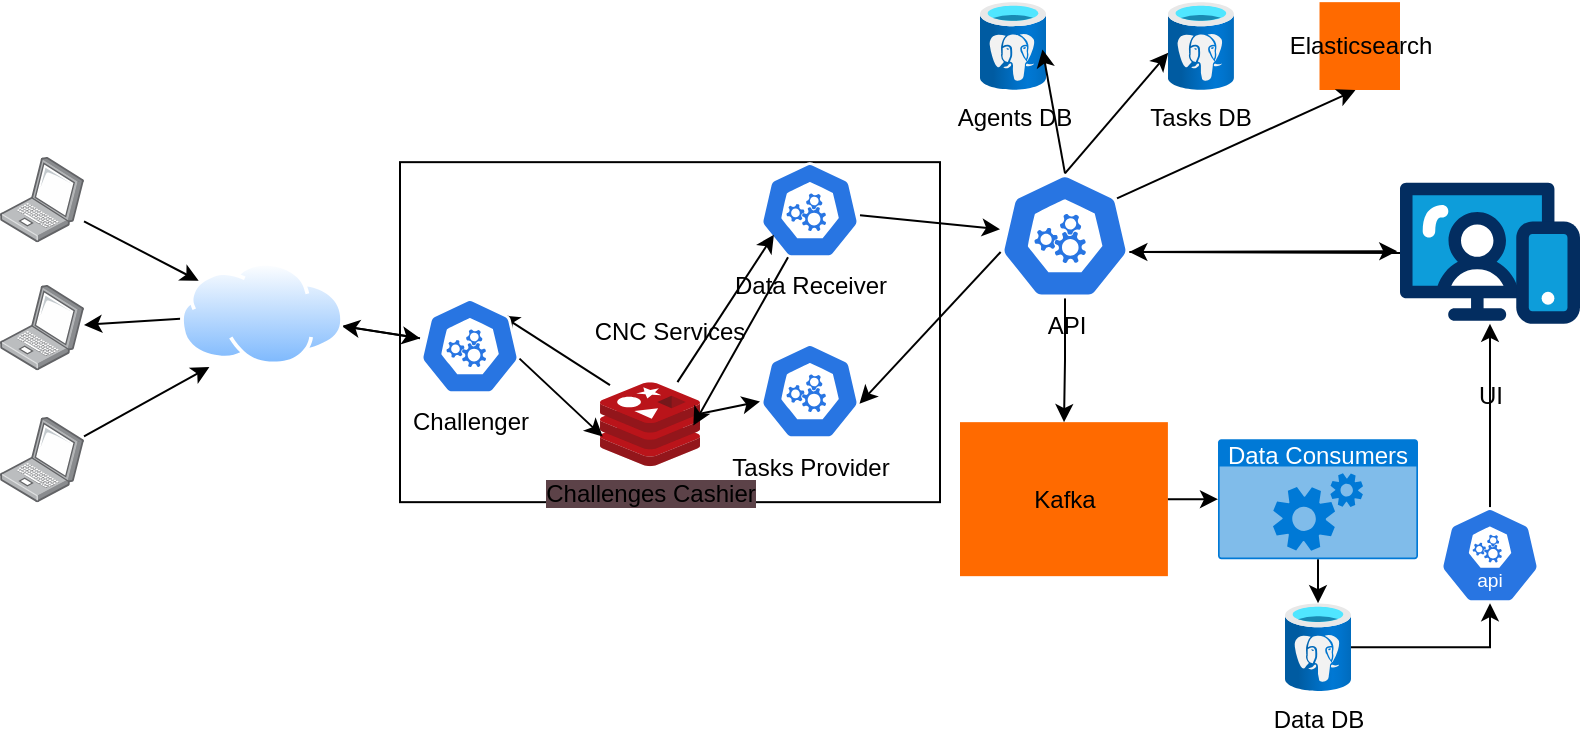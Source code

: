 <mxfile version="26.2.14">
  <diagram name="Page-1" id="SXIv5XE0y641qDAEz_9x">
    <mxGraphModel dx="1226" dy="620" grid="1" gridSize="10" guides="1" tooltips="1" connect="1" arrows="1" fold="1" page="1" pageScale="1" pageWidth="850" pageHeight="1100" math="0" shadow="0">
      <root>
        <mxCell id="0" />
        <mxCell id="1" parent="0" />
        <mxCell id="17Eowlyse28eWyuEnlaL-54" value="&lt;font style=&quot;color: light-dark(rgb(0, 0, 0), rgb(255, 255, 255)); background-color: light-dark(transparent, rgb(96, 124, 129));&quot;&gt;CNC Services&lt;/font&gt;" style="rounded=0;whiteSpace=wrap;html=1;fillColor=light-dark(#FFFFFF,#57A9AD);strokeColor=light-dark(#000000,#FFC1CE);" vertex="1" parent="1">
          <mxGeometry x="210" y="200.08" width="270" height="170" as="geometry" />
        </mxCell>
        <mxCell id="17Eowlyse28eWyuEnlaL-47" style="edgeStyle=none;rounded=0;orthogonalLoop=1;jettySize=auto;html=1;entryX=0.995;entryY=0.63;entryDx=0;entryDy=0;entryPerimeter=0;" edge="1" parent="1" source="17Eowlyse28eWyuEnlaL-10" target="17Eowlyse28eWyuEnlaL-18">
          <mxGeometry relative="1" as="geometry" />
        </mxCell>
        <mxCell id="17Eowlyse28eWyuEnlaL-75" value="" style="edgeStyle=none;rounded=0;orthogonalLoop=1;jettySize=auto;html=1;" edge="1" parent="1" source="17Eowlyse28eWyuEnlaL-1" target="17Eowlyse28eWyuEnlaL-72">
          <mxGeometry relative="1" as="geometry" />
        </mxCell>
        <mxCell id="17Eowlyse28eWyuEnlaL-1" value="" style="image;points=[];aspect=fixed;html=1;align=center;shadow=0;dashed=0;image=img/lib/allied_telesis/computer_and_terminals/Laptop.svg;" vertex="1" parent="1">
          <mxGeometry x="10" y="197.48" width="42" height="42.6" as="geometry" />
        </mxCell>
        <mxCell id="17Eowlyse28eWyuEnlaL-77" value="" style="edgeStyle=none;rounded=0;orthogonalLoop=1;jettySize=auto;html=1;entryX=0.179;entryY=1.016;entryDx=0;entryDy=0;entryPerimeter=0;" edge="1" parent="1" source="17Eowlyse28eWyuEnlaL-2" target="17Eowlyse28eWyuEnlaL-72">
          <mxGeometry relative="1" as="geometry">
            <mxPoint x="113.0" y="348.78" as="targetPoint" />
          </mxGeometry>
        </mxCell>
        <mxCell id="17Eowlyse28eWyuEnlaL-2" value="" style="image;points=[];aspect=fixed;html=1;align=center;shadow=0;dashed=0;image=img/lib/allied_telesis/computer_and_terminals/Laptop.svg;" vertex="1" parent="1">
          <mxGeometry x="10" y="327.48" width="42" height="42.6" as="geometry" />
        </mxCell>
        <mxCell id="17Eowlyse28eWyuEnlaL-3" value="" style="image;points=[];aspect=fixed;html=1;align=center;shadow=0;dashed=0;image=img/lib/allied_telesis/computer_and_terminals/Laptop.svg;" vertex="1" parent="1">
          <mxGeometry x="10" y="261.48" width="42" height="42.6" as="geometry" />
        </mxCell>
        <mxCell id="17Eowlyse28eWyuEnlaL-4" value="Agents DB" style="image;aspect=fixed;html=1;points=[];align=center;fontSize=12;image=img/lib/azure2/databases/Azure_Database_PostgreSQL_Server.svg;" vertex="1" parent="1">
          <mxGeometry x="500" y="120" width="33" height="44" as="geometry" />
        </mxCell>
        <mxCell id="17Eowlyse28eWyuEnlaL-5" value="Tasks DB" style="image;aspect=fixed;html=1;points=[];align=center;fontSize=12;image=img/lib/azure2/databases/Azure_Database_PostgreSQL_Server.svg;" vertex="1" parent="1">
          <mxGeometry x="593.95" y="120" width="33" height="44" as="geometry" />
        </mxCell>
        <mxCell id="17Eowlyse28eWyuEnlaL-6" value="Data DB" style="image;aspect=fixed;html=1;points=[];align=center;fontSize=12;image=img/lib/azure2/databases/Azure_Database_PostgreSQL_Server.svg;" vertex="1" parent="1">
          <mxGeometry x="652.5" y="420.58" width="33" height="44" as="geometry" />
        </mxCell>
        <mxCell id="17Eowlyse28eWyuEnlaL-7" value="&lt;span style=&quot;background-color: light-dark(transparent, rgb(136, 255, 137));&quot;&gt;&lt;font style=&quot;color: light-dark(rgb(0, 0, 0), rgb(0, 0, 0));&quot;&gt;Elasticsearch&lt;/font&gt;&lt;/span&gt;" style="points=[];aspect=fixed;html=1;align=center;shadow=0;dashed=0;fillColor=light-dark(#FF6A00,#E9DD21);strokeColor=light-dark(transparent,#0CD9FF);shape=mxgraph.alibaba_cloud.elasticsearch;" vertex="1" parent="1">
          <mxGeometry x="669.76" y="120.08" width="40.24" height="43.92" as="geometry" />
        </mxCell>
        <mxCell id="17Eowlyse28eWyuEnlaL-8" value="Kafka" style="points=[];aspect=fixed;html=1;align=center;shadow=0;dashed=0;fillColor=light-dark(#FF6A00,#00B8E9);strokeColor=light-dark(transparent,#18CFFF);shape=mxgraph.alibaba_cloud.kafka;" vertex="1" parent="1">
          <mxGeometry x="490" y="330.08" width="103.95" height="77" as="geometry" />
        </mxCell>
        <mxCell id="17Eowlyse28eWyuEnlaL-10" value="UI" style="verticalLabelPosition=bottom;aspect=fixed;html=1;shape=mxgraph.salesforce.web;" vertex="1" parent="1">
          <mxGeometry x="710" y="210.08" width="90" height="71.1" as="geometry" />
        </mxCell>
        <mxCell id="17Eowlyse28eWyuEnlaL-17" value="" style="edgeStyle=orthogonalEdgeStyle;rounded=0;orthogonalLoop=1;jettySize=auto;html=1;" edge="1" parent="1" source="17Eowlyse28eWyuEnlaL-14" target="17Eowlyse28eWyuEnlaL-6">
          <mxGeometry relative="1" as="geometry" />
        </mxCell>
        <mxCell id="17Eowlyse28eWyuEnlaL-14" value="Data Consumers" style="html=1;whiteSpace=wrap;strokeColor=none;fillColor=#0079D6;labelPosition=center;verticalLabelPosition=middle;verticalAlign=top;align=center;fontSize=12;outlineConnect=0;spacingTop=-6;fontColor=#FFFFFF;sketch=0;shape=mxgraph.sitemap.services;" vertex="1" parent="1">
          <mxGeometry x="619" y="338.58" width="100" height="60" as="geometry" />
        </mxCell>
        <mxCell id="17Eowlyse28eWyuEnlaL-15" style="edgeStyle=orthogonalEdgeStyle;rounded=0;orthogonalLoop=1;jettySize=auto;html=1;entryX=0;entryY=0.5;entryDx=0;entryDy=0;entryPerimeter=0;" edge="1" parent="1" source="17Eowlyse28eWyuEnlaL-8" target="17Eowlyse28eWyuEnlaL-14">
          <mxGeometry relative="1" as="geometry" />
        </mxCell>
        <mxCell id="17Eowlyse28eWyuEnlaL-21" style="edgeStyle=orthogonalEdgeStyle;rounded=0;orthogonalLoop=1;jettySize=auto;html=1;" edge="1" parent="1" source="17Eowlyse28eWyuEnlaL-18" target="17Eowlyse28eWyuEnlaL-8">
          <mxGeometry relative="1" as="geometry" />
        </mxCell>
        <mxCell id="17Eowlyse28eWyuEnlaL-18" value="API" style="aspect=fixed;sketch=0;html=1;dashed=0;whitespace=wrap;verticalLabelPosition=bottom;verticalAlign=top;fillColor=#2875E2;strokeColor=#ffffff;points=[[0.005,0.63,0],[0.1,0.2,0],[0.9,0.2,0],[0.5,0,0],[0.995,0.63,0],[0.72,0.99,0],[0.5,1,0],[0.28,0.99,0]];shape=mxgraph.kubernetes.icon2;prIcon=api" vertex="1" parent="1">
          <mxGeometry x="510" y="205.68" width="65" height="62.4" as="geometry" />
        </mxCell>
        <mxCell id="17Eowlyse28eWyuEnlaL-29" value="" style="edgeStyle=orthogonalEdgeStyle;rounded=0;orthogonalLoop=1;jettySize=auto;html=1;" edge="1" parent="1" source="17Eowlyse28eWyuEnlaL-27" target="17Eowlyse28eWyuEnlaL-10">
          <mxGeometry relative="1" as="geometry" />
        </mxCell>
        <mxCell id="17Eowlyse28eWyuEnlaL-27" value="" style="aspect=fixed;sketch=0;html=1;dashed=0;whitespace=wrap;verticalLabelPosition=bottom;verticalAlign=top;fillColor=#2875E2;strokeColor=#ffffff;points=[[0.005,0.63,0],[0.1,0.2,0],[0.9,0.2,0],[0.5,0,0],[0.995,0.63,0],[0.72,0.99,0],[0.5,1,0],[0.28,0.99,0]];shape=mxgraph.kubernetes.icon2;kubernetesLabel=1;prIcon=api" vertex="1" parent="1">
          <mxGeometry x="730" y="372.58" width="50" height="48" as="geometry" />
        </mxCell>
        <mxCell id="17Eowlyse28eWyuEnlaL-28" style="edgeStyle=orthogonalEdgeStyle;rounded=0;orthogonalLoop=1;jettySize=auto;html=1;entryX=0.5;entryY=1;entryDx=0;entryDy=0;entryPerimeter=0;" edge="1" parent="1" source="17Eowlyse28eWyuEnlaL-6" target="17Eowlyse28eWyuEnlaL-27">
          <mxGeometry relative="1" as="geometry" />
        </mxCell>
        <mxCell id="17Eowlyse28eWyuEnlaL-40" style="edgeStyle=none;rounded=0;orthogonalLoop=1;jettySize=auto;html=1;exitX=0.5;exitY=0;exitDx=0;exitDy=0;exitPerimeter=0;entryX=0.946;entryY=0.54;entryDx=0;entryDy=0;entryPerimeter=0;" edge="1" parent="1" source="17Eowlyse28eWyuEnlaL-18" target="17Eowlyse28eWyuEnlaL-4">
          <mxGeometry relative="1" as="geometry" />
        </mxCell>
        <mxCell id="17Eowlyse28eWyuEnlaL-41" style="edgeStyle=none;rounded=0;orthogonalLoop=1;jettySize=auto;html=1;exitX=0.5;exitY=0;exitDx=0;exitDy=0;exitPerimeter=0;entryX=0.005;entryY=0.578;entryDx=0;entryDy=0;entryPerimeter=0;" edge="1" parent="1" source="17Eowlyse28eWyuEnlaL-18" target="17Eowlyse28eWyuEnlaL-5">
          <mxGeometry relative="1" as="geometry" />
        </mxCell>
        <mxCell id="17Eowlyse28eWyuEnlaL-42" style="edgeStyle=none;rounded=0;orthogonalLoop=1;jettySize=auto;html=1;exitX=0.9;exitY=0.2;exitDx=0;exitDy=0;exitPerimeter=0;entryX=0.446;entryY=1.001;entryDx=0;entryDy=0;entryPerimeter=0;" edge="1" parent="1" source="17Eowlyse28eWyuEnlaL-18" target="17Eowlyse28eWyuEnlaL-7">
          <mxGeometry relative="1" as="geometry" />
        </mxCell>
        <mxCell id="17Eowlyse28eWyuEnlaL-45" style="rounded=0;orthogonalLoop=1;jettySize=auto;html=1;exitX=0.995;exitY=0.63;exitDx=0;exitDy=0;exitPerimeter=0;entryX=-0.015;entryY=0.485;entryDx=0;entryDy=0;entryPerimeter=0;edgeStyle=orthogonalEdgeStyle;curved=1;" edge="1" parent="1" source="17Eowlyse28eWyuEnlaL-18" target="17Eowlyse28eWyuEnlaL-10">
          <mxGeometry relative="1" as="geometry" />
        </mxCell>
        <mxCell id="17Eowlyse28eWyuEnlaL-56" value="" style="edgeStyle=none;rounded=0;orthogonalLoop=1;jettySize=auto;html=1;" edge="1" parent="1" source="17Eowlyse28eWyuEnlaL-51" target="17Eowlyse28eWyuEnlaL-18">
          <mxGeometry relative="1" as="geometry" />
        </mxCell>
        <mxCell id="17Eowlyse28eWyuEnlaL-51" value="Data Receiver" style="aspect=fixed;sketch=0;html=1;dashed=0;whitespace=wrap;verticalLabelPosition=bottom;verticalAlign=top;fillColor=#2875E2;strokeColor=#ffffff;points=[[0.005,0.63,0],[0.1,0.2,0],[0.9,0.2,0],[0.5,0,0],[0.995,0.63,0],[0.72,0.99,0],[0.5,1,0],[0.28,0.99,0]];shape=mxgraph.kubernetes.icon2;prIcon=api" vertex="1" parent="1">
          <mxGeometry x="390" y="200.08" width="50" height="48" as="geometry" />
        </mxCell>
        <mxCell id="17Eowlyse28eWyuEnlaL-52" value="Tasks Provider" style="aspect=fixed;sketch=0;html=1;dashed=0;whitespace=wrap;verticalLabelPosition=bottom;verticalAlign=top;fillColor=#2875E2;strokeColor=#ffffff;points=[[0.005,0.63,0],[0.1,0.2,0],[0.9,0.2,0],[0.5,0,0],[0.995,0.63,0],[0.72,0.99,0],[0.5,1,0],[0.28,0.99,0]];shape=mxgraph.kubernetes.icon2;prIcon=api" vertex="1" parent="1">
          <mxGeometry x="390" y="290.58" width="50" height="48" as="geometry" />
        </mxCell>
        <mxCell id="17Eowlyse28eWyuEnlaL-55" style="edgeStyle=none;rounded=0;orthogonalLoop=1;jettySize=auto;html=1;exitX=0.005;exitY=0.63;exitDx=0;exitDy=0;exitPerimeter=0;entryX=0.995;entryY=0.63;entryDx=0;entryDy=0;entryPerimeter=0;" edge="1" parent="1" source="17Eowlyse28eWyuEnlaL-18" target="17Eowlyse28eWyuEnlaL-52">
          <mxGeometry relative="1" as="geometry" />
        </mxCell>
        <mxCell id="17Eowlyse28eWyuEnlaL-62" value="" style="edgeStyle=none;rounded=0;orthogonalLoop=1;jettySize=auto;html=1;entryX=0.812;entryY=0.177;entryDx=0;entryDy=0;entryPerimeter=0;exitX=0.1;exitY=0.035;exitDx=0;exitDy=0;exitPerimeter=0;" edge="1" parent="1" source="17Eowlyse28eWyuEnlaL-57" target="17Eowlyse28eWyuEnlaL-59">
          <mxGeometry relative="1" as="geometry">
            <mxPoint x="330" y="220.08" as="sourcePoint" />
          </mxGeometry>
        </mxCell>
        <mxCell id="17Eowlyse28eWyuEnlaL-64" value="" style="edgeStyle=none;rounded=0;orthogonalLoop=1;jettySize=auto;html=1;" edge="1" parent="1" source="17Eowlyse28eWyuEnlaL-57" target="17Eowlyse28eWyuEnlaL-52">
          <mxGeometry relative="1" as="geometry" />
        </mxCell>
        <mxCell id="17Eowlyse28eWyuEnlaL-66" value="" style="edgeStyle=none;rounded=0;orthogonalLoop=1;jettySize=auto;html=1;entryX=0.139;entryY=0.755;entryDx=0;entryDy=0;entryPerimeter=0;" edge="1" parent="1" source="17Eowlyse28eWyuEnlaL-57" target="17Eowlyse28eWyuEnlaL-51">
          <mxGeometry relative="1" as="geometry" />
        </mxCell>
        <mxCell id="17Eowlyse28eWyuEnlaL-57" value="&lt;span style=&quot;background-color: rgb(92, 66, 72);&quot;&gt;Challenges Cashier&lt;/span&gt;" style="image;sketch=0;aspect=fixed;html=1;points=[];align=center;fontSize=12;image=img/lib/mscae/Cache_Redis_Product.svg;" vertex="1" parent="1">
          <mxGeometry x="310" y="310.08" width="50" height="42" as="geometry" />
        </mxCell>
        <mxCell id="17Eowlyse28eWyuEnlaL-58" style="edgeStyle=none;rounded=0;orthogonalLoop=1;jettySize=auto;html=1;exitX=0;exitY=0.5;exitDx=0;exitDy=0;" edge="1" parent="1" source="17Eowlyse28eWyuEnlaL-54" target="17Eowlyse28eWyuEnlaL-54">
          <mxGeometry relative="1" as="geometry" />
        </mxCell>
        <mxCell id="17Eowlyse28eWyuEnlaL-78" value="" style="edgeStyle=none;rounded=0;orthogonalLoop=1;jettySize=auto;html=1;" edge="1" parent="1" source="17Eowlyse28eWyuEnlaL-59" target="17Eowlyse28eWyuEnlaL-72">
          <mxGeometry relative="1" as="geometry" />
        </mxCell>
        <mxCell id="17Eowlyse28eWyuEnlaL-59" value="Challenger" style="aspect=fixed;sketch=0;html=1;dashed=0;whitespace=wrap;verticalLabelPosition=bottom;verticalAlign=top;fillColor=#2875E2;strokeColor=#ffffff;points=[[0.005,0.63,0],[0.1,0.2,0],[0.9,0.2,0],[0.5,0,0],[0.995,0.63,0],[0.72,0.99,0],[0.5,1,0],[0.28,0.99,0]];shape=mxgraph.kubernetes.icon2;prIcon=api" vertex="1" parent="1">
          <mxGeometry x="220" y="268.08" width="50" height="48" as="geometry" />
        </mxCell>
        <mxCell id="17Eowlyse28eWyuEnlaL-61" style="edgeStyle=none;rounded=0;orthogonalLoop=1;jettySize=auto;html=1;exitX=0.995;exitY=0.63;exitDx=0;exitDy=0;exitPerimeter=0;entryX=0.027;entryY=0.648;entryDx=0;entryDy=0;entryPerimeter=0;" edge="1" parent="1" source="17Eowlyse28eWyuEnlaL-59" target="17Eowlyse28eWyuEnlaL-57">
          <mxGeometry relative="1" as="geometry" />
        </mxCell>
        <mxCell id="17Eowlyse28eWyuEnlaL-67" style="edgeStyle=none;rounded=0;orthogonalLoop=1;jettySize=auto;html=1;exitX=0.28;exitY=0.99;exitDx=0;exitDy=0;exitPerimeter=0;entryX=0.933;entryY=0.515;entryDx=0;entryDy=0;entryPerimeter=0;" edge="1" parent="1" source="17Eowlyse28eWyuEnlaL-51" target="17Eowlyse28eWyuEnlaL-57">
          <mxGeometry relative="1" as="geometry" />
        </mxCell>
        <mxCell id="17Eowlyse28eWyuEnlaL-73" value="" style="edgeStyle=none;rounded=0;orthogonalLoop=1;jettySize=auto;html=1;" edge="1" parent="1" source="17Eowlyse28eWyuEnlaL-72" target="17Eowlyse28eWyuEnlaL-3">
          <mxGeometry relative="1" as="geometry" />
        </mxCell>
        <mxCell id="17Eowlyse28eWyuEnlaL-74" value="" style="edgeStyle=none;rounded=0;orthogonalLoop=1;jettySize=auto;html=1;" edge="1" parent="1" source="17Eowlyse28eWyuEnlaL-72" target="17Eowlyse28eWyuEnlaL-59">
          <mxGeometry relative="1" as="geometry" />
        </mxCell>
        <mxCell id="17Eowlyse28eWyuEnlaL-72" value="" style="image;aspect=fixed;perimeter=ellipsePerimeter;html=1;align=center;shadow=0;dashed=0;spacingTop=3;image=img/lib/active_directory/internet_cloud.svg;" vertex="1" parent="1">
          <mxGeometry x="100" y="250" width="82.03" height="51.68" as="geometry" />
        </mxCell>
      </root>
    </mxGraphModel>
  </diagram>
</mxfile>

